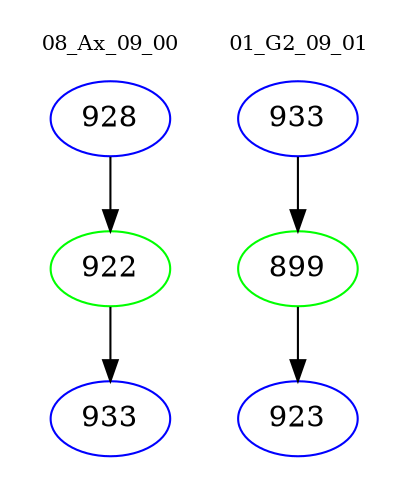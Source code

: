 digraph{
subgraph cluster_0 {
color = white
label = "08_Ax_09_00";
fontsize=10;
T0_928 [label="928", color="blue"]
T0_928 -> T0_922 [color="black"]
T0_922 [label="922", color="green"]
T0_922 -> T0_933 [color="black"]
T0_933 [label="933", color="blue"]
}
subgraph cluster_1 {
color = white
label = "01_G2_09_01";
fontsize=10;
T1_933 [label="933", color="blue"]
T1_933 -> T1_899 [color="black"]
T1_899 [label="899", color="green"]
T1_899 -> T1_923 [color="black"]
T1_923 [label="923", color="blue"]
}
}
